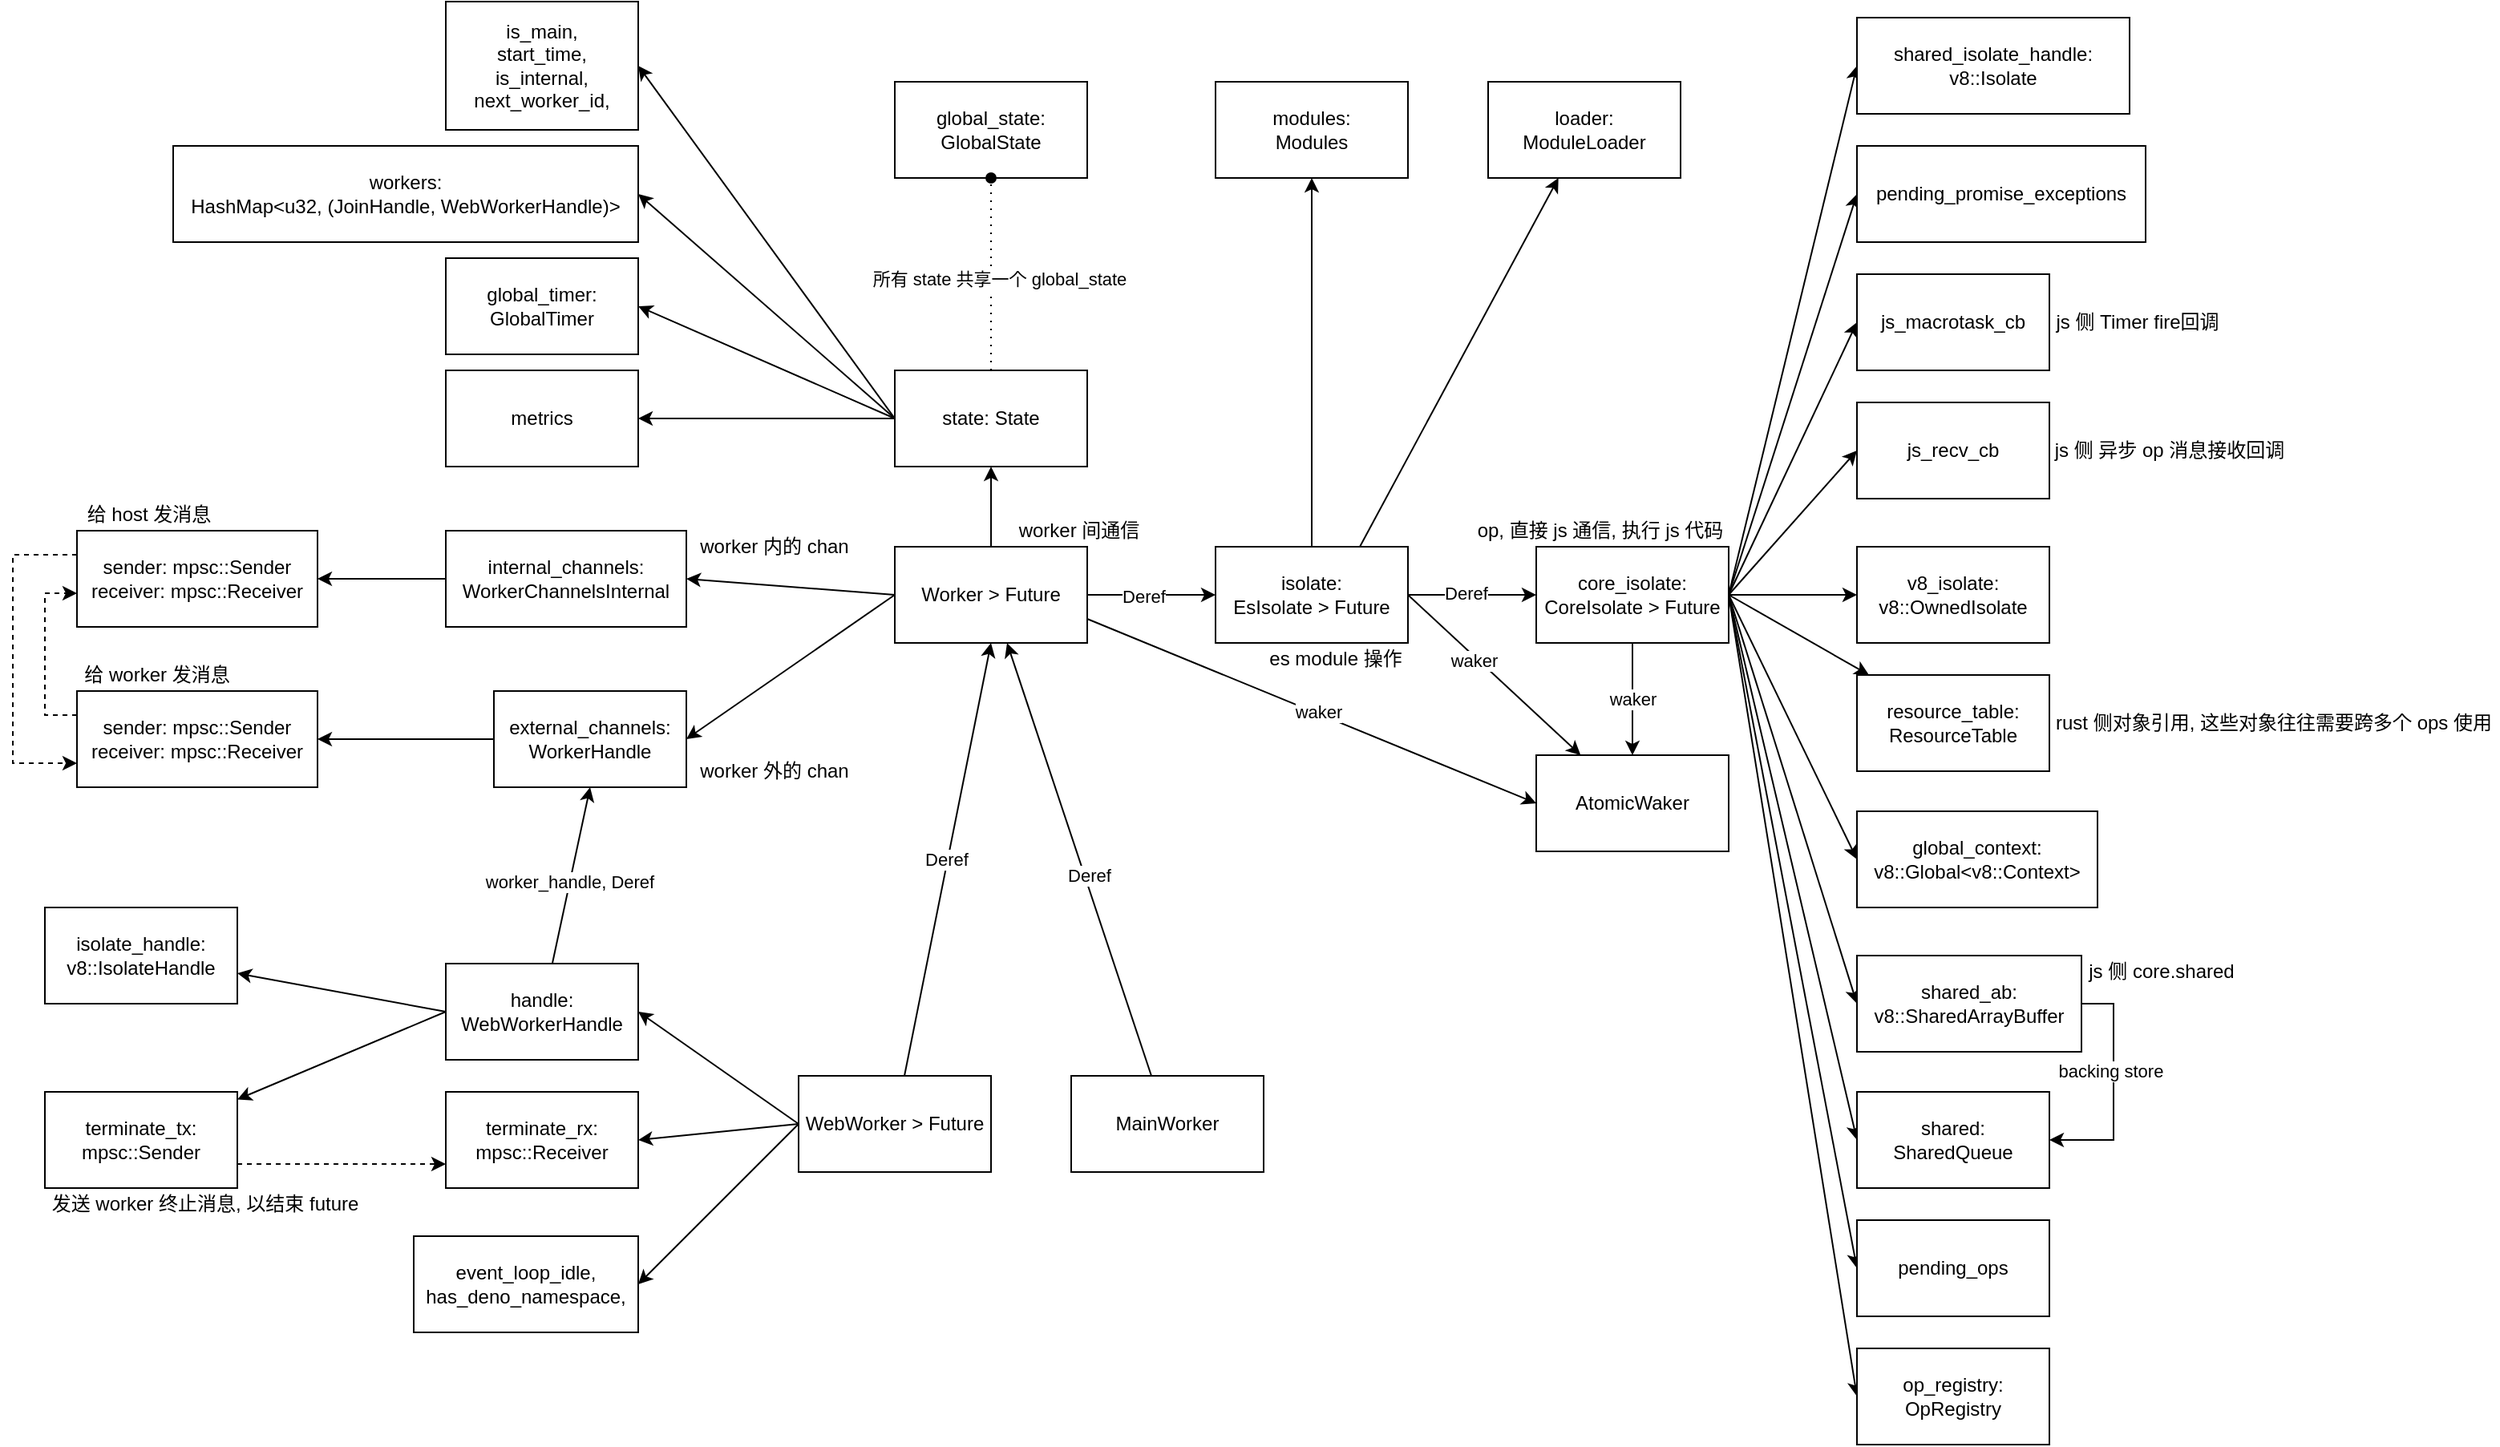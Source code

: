 <mxfile version="13.2.1" type="github">
  <diagram id="g0dbOOIlQTnFfYd_qdzW" name="第 1 页">
    <mxGraphModel dx="1869" dy="1843" grid="1" gridSize="10" guides="1" tooltips="1" connect="1" arrows="1" fold="1" page="1" pageScale="1" pageWidth="827" pageHeight="1169" math="0" shadow="0">
      <root>
        <mxCell id="0" />
        <mxCell id="1" parent="0" />
        <mxCell id="hD7Om0uuO97VEo5Bp-_T-1" value="global_state:&lt;br&gt;GlobalState" style="rounded=0;whiteSpace=wrap;html=1;" parent="1" vertex="1">
          <mxGeometry x="170" y="40" width="120" height="60" as="geometry" />
        </mxCell>
        <mxCell id="hD7Om0uuO97VEo5Bp-_T-7" style="orthogonalLoop=1;jettySize=auto;html=1;dashed=1;dashPattern=1 4;strokeWidth=1;endArrow=oval;endFill=1;rounded=1;" parent="1" source="hD7Om0uuO97VEo5Bp-_T-2" target="hD7Om0uuO97VEo5Bp-_T-1" edge="1">
          <mxGeometry relative="1" as="geometry" />
        </mxCell>
        <mxCell id="A5GxI49C1zS-vNtngI4n-1" value="所有 state 共享一个 global_state" style="edgeLabel;html=1;align=center;verticalAlign=middle;resizable=0;points=[];" parent="hD7Om0uuO97VEo5Bp-_T-7" vertex="1" connectable="0">
          <mxGeometry x="-0.05" y="-5" relative="1" as="geometry">
            <mxPoint as="offset" />
          </mxGeometry>
        </mxCell>
        <mxCell id="hD7Om0uuO97VEo5Bp-_T-28" value="" style="rounded=0;orthogonalLoop=1;jettySize=auto;html=1;" parent="1" source="hD7Om0uuO97VEo5Bp-_T-2" target="hD7Om0uuO97VEo5Bp-_T-27" edge="1">
          <mxGeometry relative="1" as="geometry" />
        </mxCell>
        <mxCell id="hD7Om0uuO97VEo5Bp-_T-34" style="rounded=0;orthogonalLoop=1;jettySize=auto;html=1;exitX=0;exitY=0.5;exitDx=0;exitDy=0;entryX=1;entryY=0.5;entryDx=0;entryDy=0;" parent="1" source="hD7Om0uuO97VEo5Bp-_T-2" target="hD7Om0uuO97VEo5Bp-_T-29" edge="1">
          <mxGeometry relative="1" as="geometry" />
        </mxCell>
        <mxCell id="hD7Om0uuO97VEo5Bp-_T-35" style="edgeStyle=none;rounded=0;orthogonalLoop=1;jettySize=auto;html=1;exitX=0;exitY=0.5;exitDx=0;exitDy=0;entryX=1;entryY=0.5;entryDx=0;entryDy=0;" parent="1" source="hD7Om0uuO97VEo5Bp-_T-2" target="hD7Om0uuO97VEo5Bp-_T-30" edge="1">
          <mxGeometry relative="1" as="geometry" />
        </mxCell>
        <mxCell id="hD7Om0uuO97VEo5Bp-_T-36" style="edgeStyle=none;rounded=0;orthogonalLoop=1;jettySize=auto;html=1;exitX=0;exitY=0.5;exitDx=0;exitDy=0;entryX=1;entryY=0.5;entryDx=0;entryDy=0;" parent="1" source="hD7Om0uuO97VEo5Bp-_T-2" target="hD7Om0uuO97VEo5Bp-_T-32" edge="1">
          <mxGeometry relative="1" as="geometry" />
        </mxCell>
        <mxCell id="hD7Om0uuO97VEo5Bp-_T-2" value="state: State" style="rounded=0;whiteSpace=wrap;html=1;" parent="1" vertex="1">
          <mxGeometry x="170" y="220" width="120" height="60" as="geometry" />
        </mxCell>
        <mxCell id="hD7Om0uuO97VEo5Bp-_T-27" value="metrics" style="rounded=0;whiteSpace=wrap;html=1;" parent="1" vertex="1">
          <mxGeometry x="-110" y="220" width="120" height="60" as="geometry" />
        </mxCell>
        <mxCell id="hD7Om0uuO97VEo5Bp-_T-10" style="rounded=0;orthogonalLoop=1;jettySize=auto;html=1;" parent="1" source="hD7Om0uuO97VEo5Bp-_T-4" target="hD7Om0uuO97VEo5Bp-_T-9" edge="1">
          <mxGeometry relative="1" as="geometry" />
        </mxCell>
        <mxCell id="hD7Om0uuO97VEo5Bp-_T-25" value="Deref" style="edgeLabel;html=1;align=center;verticalAlign=middle;resizable=0;points=[];" parent="hD7Om0uuO97VEo5Bp-_T-10" vertex="1" connectable="0">
          <mxGeometry x="-0.08" y="-2" relative="1" as="geometry">
            <mxPoint as="offset" />
          </mxGeometry>
        </mxCell>
        <mxCell id="hD7Om0uuO97VEo5Bp-_T-4" value="MainWorker" style="rounded=0;whiteSpace=wrap;html=1;" parent="1" vertex="1">
          <mxGeometry x="280" y="660" width="120" height="60" as="geometry" />
        </mxCell>
        <mxCell id="hD7Om0uuO97VEo5Bp-_T-12" style="rounded=0;orthogonalLoop=1;jettySize=auto;html=1;entryX=0.5;entryY=1;entryDx=0;entryDy=0;" parent="1" source="hD7Om0uuO97VEo5Bp-_T-9" target="hD7Om0uuO97VEo5Bp-_T-2" edge="1">
          <mxGeometry relative="1" as="geometry" />
        </mxCell>
        <mxCell id="hD7Om0uuO97VEo5Bp-_T-13" style="rounded=0;orthogonalLoop=1;jettySize=auto;html=1;exitX=1;exitY=0.5;exitDx=0;exitDy=0;" parent="1" source="hD7Om0uuO97VEo5Bp-_T-9" target="hD7Om0uuO97VEo5Bp-_T-14" edge="1">
          <mxGeometry relative="1" as="geometry">
            <mxPoint x="360" y="360" as="targetPoint" />
          </mxGeometry>
        </mxCell>
        <mxCell id="hD7Om0uuO97VEo5Bp-_T-26" value="Deref" style="edgeLabel;html=1;align=center;verticalAlign=middle;resizable=0;points=[];" parent="hD7Om0uuO97VEo5Bp-_T-13" vertex="1" connectable="0">
          <mxGeometry x="-0.125" y="-1" relative="1" as="geometry">
            <mxPoint as="offset" />
          </mxGeometry>
        </mxCell>
        <mxCell id="hD7Om0uuO97VEo5Bp-_T-16" value="" style="rounded=0;orthogonalLoop=1;jettySize=auto;html=1;exitX=0;exitY=0.5;exitDx=0;exitDy=0;entryX=1;entryY=0.5;entryDx=0;entryDy=0;" parent="1" source="hD7Om0uuO97VEo5Bp-_T-9" target="hD7Om0uuO97VEo5Bp-_T-15" edge="1">
          <mxGeometry relative="1" as="geometry" />
        </mxCell>
        <mxCell id="hD7Om0uuO97VEo5Bp-_T-17" style="rounded=0;orthogonalLoop=1;jettySize=auto;html=1;exitX=0;exitY=0.5;exitDx=0;exitDy=0;entryX=1;entryY=0.5;entryDx=0;entryDy=0;" parent="1" source="hD7Om0uuO97VEo5Bp-_T-9" target="hD7Om0uuO97VEo5Bp-_T-18" edge="1">
          <mxGeometry relative="1" as="geometry">
            <mxPoint x="100" y="440" as="targetPoint" />
          </mxGeometry>
        </mxCell>
        <mxCell id="hD7Om0uuO97VEo5Bp-_T-69" style="edgeStyle=none;rounded=0;orthogonalLoop=1;jettySize=auto;html=1;exitX=1;exitY=0.75;exitDx=0;exitDy=0;entryX=0;entryY=0.5;entryDx=0;entryDy=0;" parent="1" source="hD7Om0uuO97VEo5Bp-_T-9" target="hD7Om0uuO97VEo5Bp-_T-68" edge="1">
          <mxGeometry relative="1" as="geometry">
            <mxPoint x="380.588" y="430" as="targetPoint" />
          </mxGeometry>
        </mxCell>
        <mxCell id="hD7Om0uuO97VEo5Bp-_T-72" value="waker" style="edgeLabel;html=1;align=center;verticalAlign=middle;resizable=0;points=[];" parent="hD7Om0uuO97VEo5Bp-_T-69" vertex="1" connectable="0">
          <mxGeometry x="0.027" y="1" relative="1" as="geometry">
            <mxPoint as="offset" />
          </mxGeometry>
        </mxCell>
        <mxCell id="hD7Om0uuO97VEo5Bp-_T-9" value="Worker &amp;gt; Future" style="rounded=0;whiteSpace=wrap;html=1;" parent="1" vertex="1">
          <mxGeometry x="170" y="330" width="120" height="60" as="geometry" />
        </mxCell>
        <mxCell id="hD7Om0uuO97VEo5Bp-_T-20" value="" style="edgeStyle=none;rounded=0;orthogonalLoop=1;jettySize=auto;html=1;" parent="1" source="hD7Om0uuO97VEo5Bp-_T-15" target="hD7Om0uuO97VEo5Bp-_T-19" edge="1">
          <mxGeometry relative="1" as="geometry" />
        </mxCell>
        <mxCell id="hD7Om0uuO97VEo5Bp-_T-15" value="internal_channels:&lt;br&gt;WorkerChannelsInternal" style="rounded=0;whiteSpace=wrap;html=1;" parent="1" vertex="1">
          <mxGeometry x="-110" y="320" width="150" height="60" as="geometry" />
        </mxCell>
        <mxCell id="hD7Om0uuO97VEo5Bp-_T-58" style="edgeStyle=orthogonalEdgeStyle;rounded=0;orthogonalLoop=1;jettySize=auto;html=1;exitX=0;exitY=0.25;exitDx=0;exitDy=0;entryX=0;entryY=0.75;entryDx=0;entryDy=0;dashed=1;" parent="1" source="hD7Om0uuO97VEo5Bp-_T-19" target="hD7Om0uuO97VEo5Bp-_T-21" edge="1">
          <mxGeometry relative="1" as="geometry">
            <Array as="points">
              <mxPoint x="-380" y="335" />
              <mxPoint x="-380" y="465" />
            </Array>
          </mxGeometry>
        </mxCell>
        <mxCell id="hD7Om0uuO97VEo5Bp-_T-19" value="sender: mpsc::Sender&lt;br&gt;receiver: mpsc::Receiver" style="rounded=0;whiteSpace=wrap;html=1;" parent="1" vertex="1">
          <mxGeometry x="-340" y="320" width="150" height="60" as="geometry" />
        </mxCell>
        <mxCell id="hD7Om0uuO97VEo5Bp-_T-66" value="" style="edgeStyle=orthogonalEdgeStyle;rounded=0;orthogonalLoop=1;jettySize=auto;html=1;" parent="1" source="hD7Om0uuO97VEo5Bp-_T-14" target="hD7Om0uuO97VEo5Bp-_T-65" edge="1">
          <mxGeometry relative="1" as="geometry" />
        </mxCell>
        <mxCell id="hD7Om0uuO97VEo5Bp-_T-73" value="Deref" style="edgeLabel;html=1;align=center;verticalAlign=middle;resizable=0;points=[];" parent="hD7Om0uuO97VEo5Bp-_T-66" vertex="1" connectable="0">
          <mxGeometry x="-0.1" y="1" relative="1" as="geometry">
            <mxPoint as="offset" />
          </mxGeometry>
        </mxCell>
        <mxCell id="hD7Om0uuO97VEo5Bp-_T-67" style="rounded=0;orthogonalLoop=1;jettySize=auto;html=1;exitX=1;exitY=0.5;exitDx=0;exitDy=0;" parent="1" source="hD7Om0uuO97VEo5Bp-_T-14" target="hD7Om0uuO97VEo5Bp-_T-68" edge="1">
          <mxGeometry relative="1" as="geometry">
            <mxPoint x="560" y="450" as="targetPoint" />
          </mxGeometry>
        </mxCell>
        <mxCell id="hD7Om0uuO97VEo5Bp-_T-71" value="waker" style="edgeLabel;html=1;align=center;verticalAlign=middle;resizable=0;points=[];" parent="hD7Om0uuO97VEo5Bp-_T-67" vertex="1" connectable="0">
          <mxGeometry x="-0.22" y="-2" relative="1" as="geometry">
            <mxPoint as="offset" />
          </mxGeometry>
        </mxCell>
        <mxCell id="Ko-rPgLK9G_IWwCupDyg-9" value="" style="rounded=0;orthogonalLoop=1;jettySize=auto;html=1;" edge="1" parent="1" source="hD7Om0uuO97VEo5Bp-_T-14" target="Ko-rPgLK9G_IWwCupDyg-8">
          <mxGeometry relative="1" as="geometry" />
        </mxCell>
        <mxCell id="hD7Om0uuO97VEo5Bp-_T-14" value="isolate:&lt;br&gt;EsIsolate &amp;gt; Future" style="rounded=0;whiteSpace=wrap;html=1;" parent="1" vertex="1">
          <mxGeometry x="370" y="330" width="120" height="60" as="geometry" />
        </mxCell>
        <mxCell id="Ko-rPgLK9G_IWwCupDyg-8" value="modules:&lt;br&gt;Modules" style="rounded=0;whiteSpace=wrap;html=1;" vertex="1" parent="1">
          <mxGeometry x="370" y="40" width="120" height="60" as="geometry" />
        </mxCell>
        <mxCell id="hD7Om0uuO97VEo5Bp-_T-74" value="waker" style="edgeStyle=none;rounded=0;orthogonalLoop=1;jettySize=auto;html=1;entryX=0.5;entryY=0;entryDx=0;entryDy=0;" parent="1" source="hD7Om0uuO97VEo5Bp-_T-65" target="hD7Om0uuO97VEo5Bp-_T-68" edge="1">
          <mxGeometry relative="1" as="geometry" />
        </mxCell>
        <mxCell id="hD7Om0uuO97VEo5Bp-_T-76" value="" style="edgeStyle=none;rounded=0;orthogonalLoop=1;jettySize=auto;html=1;" parent="1" source="hD7Om0uuO97VEo5Bp-_T-65" target="hD7Om0uuO97VEo5Bp-_T-75" edge="1">
          <mxGeometry relative="1" as="geometry" />
        </mxCell>
        <mxCell id="hD7Om0uuO97VEo5Bp-_T-77" style="edgeStyle=none;rounded=0;orthogonalLoop=1;jettySize=auto;html=1;exitX=1;exitY=0.5;exitDx=0;exitDy=0;" parent="1" source="hD7Om0uuO97VEo5Bp-_T-65" target="hD7Om0uuO97VEo5Bp-_T-78" edge="1">
          <mxGeometry relative="1" as="geometry">
            <mxPoint x="770" y="430" as="targetPoint" />
          </mxGeometry>
        </mxCell>
        <mxCell id="hD7Om0uuO97VEo5Bp-_T-79" style="edgeStyle=none;rounded=0;orthogonalLoop=1;jettySize=auto;html=1;exitX=1;exitY=0.5;exitDx=0;exitDy=0;entryX=0;entryY=0.5;entryDx=0;entryDy=0;" parent="1" source="hD7Om0uuO97VEo5Bp-_T-65" target="hD7Om0uuO97VEo5Bp-_T-80" edge="1">
          <mxGeometry relative="1" as="geometry">
            <mxPoint x="770" y="520" as="targetPoint" />
          </mxGeometry>
        </mxCell>
        <mxCell id="hD7Om0uuO97VEo5Bp-_T-81" style="edgeStyle=none;rounded=0;orthogonalLoop=1;jettySize=auto;html=1;exitX=1;exitY=0.5;exitDx=0;exitDy=0;entryX=0;entryY=0.5;entryDx=0;entryDy=0;" parent="1" source="hD7Om0uuO97VEo5Bp-_T-65" target="hD7Om0uuO97VEo5Bp-_T-82" edge="1">
          <mxGeometry relative="1" as="geometry">
            <mxPoint x="760" y="610" as="targetPoint" />
          </mxGeometry>
        </mxCell>
        <mxCell id="hD7Om0uuO97VEo5Bp-_T-83" style="edgeStyle=none;rounded=0;orthogonalLoop=1;jettySize=auto;html=1;exitX=1;exitY=0.5;exitDx=0;exitDy=0;entryX=0;entryY=0.5;entryDx=0;entryDy=0;" parent="1" source="hD7Om0uuO97VEo5Bp-_T-65" target="hD7Om0uuO97VEo5Bp-_T-84" edge="1">
          <mxGeometry relative="1" as="geometry">
            <mxPoint x="770" y="280" as="targetPoint" />
          </mxGeometry>
        </mxCell>
        <mxCell id="hD7Om0uuO97VEo5Bp-_T-86" style="edgeStyle=none;rounded=0;orthogonalLoop=1;jettySize=auto;html=1;exitX=1;exitY=0.5;exitDx=0;exitDy=0;entryX=0;entryY=0.5;entryDx=0;entryDy=0;" parent="1" source="hD7Om0uuO97VEo5Bp-_T-65" target="hD7Om0uuO97VEo5Bp-_T-85" edge="1">
          <mxGeometry relative="1" as="geometry" />
        </mxCell>
        <mxCell id="hD7Om0uuO97VEo5Bp-_T-87" style="edgeStyle=none;rounded=0;orthogonalLoop=1;jettySize=auto;html=1;exitX=1;exitY=0.5;exitDx=0;exitDy=0;entryX=0;entryY=0.5;entryDx=0;entryDy=0;" parent="1" source="hD7Om0uuO97VEo5Bp-_T-65" target="hD7Om0uuO97VEo5Bp-_T-88" edge="1">
          <mxGeometry relative="1" as="geometry">
            <mxPoint x="770" y="750" as="targetPoint" />
          </mxGeometry>
        </mxCell>
        <mxCell id="hD7Om0uuO97VEo5Bp-_T-93" style="edgeStyle=none;rounded=0;orthogonalLoop=1;jettySize=auto;html=1;exitX=1;exitY=0.5;exitDx=0;exitDy=0;entryX=0;entryY=0.5;entryDx=0;entryDy=0;" parent="1" source="hD7Om0uuO97VEo5Bp-_T-65" target="hD7Om0uuO97VEo5Bp-_T-89" edge="1">
          <mxGeometry relative="1" as="geometry" />
        </mxCell>
        <mxCell id="hD7Om0uuO97VEo5Bp-_T-94" style="edgeStyle=none;rounded=0;orthogonalLoop=1;jettySize=auto;html=1;exitX=1;exitY=0.5;exitDx=0;exitDy=0;entryX=0;entryY=0.5;entryDx=0;entryDy=0;" parent="1" source="hD7Om0uuO97VEo5Bp-_T-65" target="hD7Om0uuO97VEo5Bp-_T-90" edge="1">
          <mxGeometry relative="1" as="geometry" />
        </mxCell>
        <mxCell id="hD7Om0uuO97VEo5Bp-_T-95" style="edgeStyle=none;rounded=0;orthogonalLoop=1;jettySize=auto;html=1;exitX=1;exitY=0.5;exitDx=0;exitDy=0;entryX=0;entryY=0.5;entryDx=0;entryDy=0;" parent="1" source="hD7Om0uuO97VEo5Bp-_T-65" target="hD7Om0uuO97VEo5Bp-_T-91" edge="1">
          <mxGeometry relative="1" as="geometry" />
        </mxCell>
        <mxCell id="hD7Om0uuO97VEo5Bp-_T-96" style="edgeStyle=none;rounded=0;orthogonalLoop=1;jettySize=auto;html=1;exitX=1;exitY=0.5;exitDx=0;exitDy=0;entryX=0;entryY=0.5;entryDx=0;entryDy=0;" parent="1" source="hD7Om0uuO97VEo5Bp-_T-65" target="hD7Om0uuO97VEo5Bp-_T-92" edge="1">
          <mxGeometry relative="1" as="geometry" />
        </mxCell>
        <mxCell id="hD7Om0uuO97VEo5Bp-_T-65" value="core_isolate: &lt;br&gt;CoreIsolate &amp;gt; Future" style="rounded=0;whiteSpace=wrap;html=1;" parent="1" vertex="1">
          <mxGeometry x="570" y="330" width="120" height="60" as="geometry" />
        </mxCell>
        <mxCell id="hD7Om0uuO97VEo5Bp-_T-75" value="v8_isolate: &lt;br&gt;v8::OwnedIsolate" style="rounded=0;whiteSpace=wrap;html=1;" parent="1" vertex="1">
          <mxGeometry x="770" y="330" width="120" height="60" as="geometry" />
        </mxCell>
        <mxCell id="hD7Om0uuO97VEo5Bp-_T-22" value="" style="edgeStyle=none;rounded=0;orthogonalLoop=1;jettySize=auto;html=1;" parent="1" source="hD7Om0uuO97VEo5Bp-_T-18" target="hD7Om0uuO97VEo5Bp-_T-21" edge="1">
          <mxGeometry relative="1" as="geometry" />
        </mxCell>
        <mxCell id="hD7Om0uuO97VEo5Bp-_T-18" value="external_channels:&lt;br&gt;WorkerHandle" style="rounded=0;whiteSpace=wrap;html=1;" parent="1" vertex="1">
          <mxGeometry x="-80" y="420" width="120" height="60" as="geometry" />
        </mxCell>
        <mxCell id="hD7Om0uuO97VEo5Bp-_T-59" style="edgeStyle=orthogonalEdgeStyle;rounded=0;orthogonalLoop=1;jettySize=auto;html=1;exitX=0;exitY=0.25;exitDx=0;exitDy=0;entryX=0;entryY=0.65;entryDx=0;entryDy=0;entryPerimeter=0;dashed=1;" parent="1" source="hD7Om0uuO97VEo5Bp-_T-21" target="hD7Om0uuO97VEo5Bp-_T-19" edge="1">
          <mxGeometry relative="1" as="geometry" />
        </mxCell>
        <mxCell id="hD7Om0uuO97VEo5Bp-_T-21" value="sender: mpsc::Sender&lt;br&gt;receiver: mpsc::Receiver" style="rounded=0;whiteSpace=wrap;html=1;" parent="1" vertex="1">
          <mxGeometry x="-340" y="420" width="150" height="60" as="geometry" />
        </mxCell>
        <mxCell id="hD7Om0uuO97VEo5Bp-_T-29" value="global_timer: &lt;br&gt;GlobalTimer" style="rounded=0;whiteSpace=wrap;html=1;" parent="1" vertex="1">
          <mxGeometry x="-110" y="150" width="120" height="60" as="geometry" />
        </mxCell>
        <mxCell id="hD7Om0uuO97VEo5Bp-_T-30" value="workers:&lt;br&gt;HashMap&amp;lt;u32, (JoinHandle, WebWorkerHandle)&amp;gt;" style="rounded=0;whiteSpace=wrap;html=1;" parent="1" vertex="1">
          <mxGeometry x="-280" y="80" width="290" height="60" as="geometry" />
        </mxCell>
        <mxCell id="hD7Om0uuO97VEo5Bp-_T-32" value="is_main,&lt;br&gt;start_time,&lt;br&gt;is_internal,&lt;br&gt;next_worker_id," style="rounded=0;whiteSpace=wrap;html=1;" parent="1" vertex="1">
          <mxGeometry x="-110" y="-10" width="120" height="80" as="geometry" />
        </mxCell>
        <mxCell id="hD7Om0uuO97VEo5Bp-_T-39" value="" style="edgeStyle=none;rounded=0;orthogonalLoop=1;jettySize=auto;html=1;entryX=0.5;entryY=1;entryDx=0;entryDy=0;" parent="1" source="hD7Om0uuO97VEo5Bp-_T-37" target="hD7Om0uuO97VEo5Bp-_T-9" edge="1">
          <mxGeometry relative="1" as="geometry">
            <mxPoint x="230" y="680" as="targetPoint" />
          </mxGeometry>
        </mxCell>
        <mxCell id="hD7Om0uuO97VEo5Bp-_T-40" value="Deref" style="edgeLabel;html=1;align=center;verticalAlign=middle;resizable=0;points=[];" parent="hD7Om0uuO97VEo5Bp-_T-39" vertex="1" connectable="0">
          <mxGeometry y="1" relative="1" as="geometry">
            <mxPoint as="offset" />
          </mxGeometry>
        </mxCell>
        <mxCell id="hD7Om0uuO97VEo5Bp-_T-42" value="" style="edgeStyle=none;rounded=0;orthogonalLoop=1;jettySize=auto;html=1;exitX=0;exitY=0.5;exitDx=0;exitDy=0;entryX=1;entryY=0.5;entryDx=0;entryDy=0;" parent="1" source="hD7Om0uuO97VEo5Bp-_T-37" target="hD7Om0uuO97VEo5Bp-_T-41" edge="1">
          <mxGeometry relative="1" as="geometry" />
        </mxCell>
        <mxCell id="hD7Om0uuO97VEo5Bp-_T-43" style="edgeStyle=none;rounded=0;orthogonalLoop=1;jettySize=auto;html=1;exitX=0;exitY=0.5;exitDx=0;exitDy=0;entryX=1;entryY=0.5;entryDx=0;entryDy=0;" parent="1" source="hD7Om0uuO97VEo5Bp-_T-37" target="hD7Om0uuO97VEo5Bp-_T-44" edge="1">
          <mxGeometry relative="1" as="geometry">
            <mxPoint x="-30" y="720" as="targetPoint" />
          </mxGeometry>
        </mxCell>
        <mxCell id="hD7Om0uuO97VEo5Bp-_T-45" style="edgeStyle=none;rounded=0;orthogonalLoop=1;jettySize=auto;html=1;exitX=0;exitY=0.5;exitDx=0;exitDy=0;entryX=1;entryY=0.5;entryDx=0;entryDy=0;" parent="1" source="hD7Om0uuO97VEo5Bp-_T-37" target="hD7Om0uuO97VEo5Bp-_T-46" edge="1">
          <mxGeometry relative="1" as="geometry">
            <mxPoint x="-30" y="570" as="targetPoint" />
          </mxGeometry>
        </mxCell>
        <mxCell id="hD7Om0uuO97VEo5Bp-_T-37" value="WebWorker &amp;gt; Future" style="rounded=0;whiteSpace=wrap;html=1;" parent="1" vertex="1">
          <mxGeometry x="110" y="660" width="120" height="60" as="geometry" />
        </mxCell>
        <mxCell id="hD7Om0uuO97VEo5Bp-_T-41" value="terminate_rx:&lt;br&gt;mpsc::Receiver" style="rounded=0;whiteSpace=wrap;html=1;" parent="1" vertex="1">
          <mxGeometry x="-110" y="670" width="120" height="60" as="geometry" />
        </mxCell>
        <mxCell id="hD7Om0uuO97VEo5Bp-_T-49" style="edgeStyle=none;rounded=0;orthogonalLoop=1;jettySize=auto;html=1;exitX=0;exitY=0.5;exitDx=0;exitDy=0;" parent="1" source="hD7Om0uuO97VEo5Bp-_T-44" target="hD7Om0uuO97VEo5Bp-_T-50" edge="1">
          <mxGeometry relative="1" as="geometry">
            <mxPoint x="-190" y="840" as="targetPoint" />
          </mxGeometry>
        </mxCell>
        <mxCell id="hD7Om0uuO97VEo5Bp-_T-51" style="edgeStyle=none;rounded=0;orthogonalLoop=1;jettySize=auto;html=1;exitX=0;exitY=0.5;exitDx=0;exitDy=0;" parent="1" source="hD7Om0uuO97VEo5Bp-_T-44" target="hD7Om0uuO97VEo5Bp-_T-52" edge="1">
          <mxGeometry relative="1" as="geometry">
            <mxPoint x="-200" y="700" as="targetPoint" />
          </mxGeometry>
        </mxCell>
        <mxCell id="hD7Om0uuO97VEo5Bp-_T-57" style="edgeStyle=none;rounded=0;orthogonalLoop=1;jettySize=auto;html=1;entryX=0.5;entryY=1;entryDx=0;entryDy=0;" parent="1" source="hD7Om0uuO97VEo5Bp-_T-44" target="hD7Om0uuO97VEo5Bp-_T-18" edge="1">
          <mxGeometry relative="1" as="geometry" />
        </mxCell>
        <mxCell id="hD7Om0uuO97VEo5Bp-_T-60" value="worker_handle, Deref" style="edgeLabel;html=1;align=center;verticalAlign=middle;resizable=0;points=[];" parent="hD7Om0uuO97VEo5Bp-_T-57" vertex="1" connectable="0">
          <mxGeometry x="-0.078" y="1" relative="1" as="geometry">
            <mxPoint as="offset" />
          </mxGeometry>
        </mxCell>
        <mxCell id="hD7Om0uuO97VEo5Bp-_T-44" value="handle:&lt;br&gt;WebWorkerHandle" style="rounded=0;whiteSpace=wrap;html=1;" parent="1" vertex="1">
          <mxGeometry x="-110" y="590" width="120" height="60" as="geometry" />
        </mxCell>
        <mxCell id="hD7Om0uuO97VEo5Bp-_T-46" value="event_loop_idle,&lt;br&gt;has_deno_namespace," style="rounded=0;whiteSpace=wrap;html=1;" parent="1" vertex="1">
          <mxGeometry x="-130" y="760" width="140" height="60" as="geometry" />
        </mxCell>
        <mxCell id="hD7Om0uuO97VEo5Bp-_T-50" value="isolate_handle:&lt;br&gt;v8::IsolateHandle" style="rounded=0;whiteSpace=wrap;html=1;" parent="1" vertex="1">
          <mxGeometry x="-360" y="555" width="120" height="60" as="geometry" />
        </mxCell>
        <mxCell id="hD7Om0uuO97VEo5Bp-_T-54" style="edgeStyle=none;rounded=0;orthogonalLoop=1;jettySize=auto;html=1;exitX=1;exitY=0.75;exitDx=0;exitDy=0;entryX=0;entryY=0.75;entryDx=0;entryDy=0;dashed=1;" parent="1" source="hD7Om0uuO97VEo5Bp-_T-52" target="hD7Om0uuO97VEo5Bp-_T-41" edge="1">
          <mxGeometry relative="1" as="geometry" />
        </mxCell>
        <mxCell id="hD7Om0uuO97VEo5Bp-_T-52" value="terminate_tx:&lt;br&gt;mpsc::Sender" style="rounded=0;whiteSpace=wrap;html=1;" parent="1" vertex="1">
          <mxGeometry x="-360" y="670" width="120" height="60" as="geometry" />
        </mxCell>
        <mxCell id="hD7Om0uuO97VEo5Bp-_T-61" value="给 worker 发消息" style="text;html=1;strokeColor=none;fillColor=none;align=center;verticalAlign=middle;whiteSpace=wrap;rounded=0;" parent="1" vertex="1">
          <mxGeometry x="-340" y="400" width="100" height="20" as="geometry" />
        </mxCell>
        <mxCell id="hD7Om0uuO97VEo5Bp-_T-62" value="给 host 发消息" style="text;html=1;strokeColor=none;fillColor=none;align=center;verticalAlign=middle;whiteSpace=wrap;rounded=0;" parent="1" vertex="1">
          <mxGeometry x="-340" y="300" width="90" height="20" as="geometry" />
        </mxCell>
        <mxCell id="hD7Om0uuO97VEo5Bp-_T-63" value="发送 worker 终止消息, 以结束 future" style="text;html=1;strokeColor=none;fillColor=none;align=center;verticalAlign=middle;whiteSpace=wrap;rounded=0;" parent="1" vertex="1">
          <mxGeometry x="-360" y="730" width="200" height="20" as="geometry" />
        </mxCell>
        <mxCell id="hD7Om0uuO97VEo5Bp-_T-68" value="AtomicWaker" style="rounded=0;whiteSpace=wrap;html=1;" parent="1" vertex="1">
          <mxGeometry x="570" y="460" width="120" height="60" as="geometry" />
        </mxCell>
        <mxCell id="hD7Om0uuO97VEo5Bp-_T-78" value="resource_table:&lt;br&gt;ResourceTable" style="rounded=0;whiteSpace=wrap;html=1;" parent="1" vertex="1">
          <mxGeometry x="770" y="410" width="120" height="60" as="geometry" />
        </mxCell>
        <mxCell id="hD7Om0uuO97VEo5Bp-_T-80" value="global_context:&lt;br&gt;v8::Global&amp;lt;v8::Context&amp;gt;" style="rounded=0;whiteSpace=wrap;html=1;" parent="1" vertex="1">
          <mxGeometry x="770" y="495" width="150" height="60" as="geometry" />
        </mxCell>
        <mxCell id="Ko-rPgLK9G_IWwCupDyg-2" style="edgeStyle=orthogonalEdgeStyle;rounded=0;orthogonalLoop=1;jettySize=auto;html=1;entryX=1;entryY=0.5;entryDx=0;entryDy=0;exitX=1;exitY=0.5;exitDx=0;exitDy=0;" edge="1" parent="1" source="hD7Om0uuO97VEo5Bp-_T-82" target="hD7Om0uuO97VEo5Bp-_T-88">
          <mxGeometry relative="1" as="geometry" />
        </mxCell>
        <mxCell id="Ko-rPgLK9G_IWwCupDyg-3" value="backing store" style="edgeLabel;html=1;align=center;verticalAlign=middle;resizable=0;points=[];" vertex="1" connectable="0" parent="Ko-rPgLK9G_IWwCupDyg-2">
          <mxGeometry x="-0.145" y="-2" relative="1" as="geometry">
            <mxPoint as="offset" />
          </mxGeometry>
        </mxCell>
        <mxCell id="hD7Om0uuO97VEo5Bp-_T-82" value="shared_ab:&lt;br&gt;v8::SharedArrayBuffer" style="rounded=0;whiteSpace=wrap;html=1;" parent="1" vertex="1">
          <mxGeometry x="770" y="585" width="140" height="60" as="geometry" />
        </mxCell>
        <mxCell id="hD7Om0uuO97VEo5Bp-_T-84" value="js_recv_cb" style="rounded=0;whiteSpace=wrap;html=1;" parent="1" vertex="1">
          <mxGeometry x="770" y="240" width="120" height="60" as="geometry" />
        </mxCell>
        <mxCell id="hD7Om0uuO97VEo5Bp-_T-85" value="js_macrotask_cb" style="rounded=0;whiteSpace=wrap;html=1;" parent="1" vertex="1">
          <mxGeometry x="770" y="160" width="120" height="60" as="geometry" />
        </mxCell>
        <mxCell id="hD7Om0uuO97VEo5Bp-_T-88" value="shared: &lt;br&gt;SharedQueue" style="rounded=0;whiteSpace=wrap;html=1;" parent="1" vertex="1">
          <mxGeometry x="770" y="670" width="120" height="60" as="geometry" />
        </mxCell>
        <mxCell id="hD7Om0uuO97VEo5Bp-_T-89" value="pending_promise_exceptions" style="rounded=0;whiteSpace=wrap;html=1;" parent="1" vertex="1">
          <mxGeometry x="770" y="80" width="180" height="60" as="geometry" />
        </mxCell>
        <mxCell id="hD7Om0uuO97VEo5Bp-_T-90" value="shared_isolate_handle:&lt;br&gt;v8::Isolate" style="rounded=0;whiteSpace=wrap;html=1;" parent="1" vertex="1">
          <mxGeometry x="770" width="170" height="60" as="geometry" />
        </mxCell>
        <mxCell id="hD7Om0uuO97VEo5Bp-_T-91" value="pending_ops" style="rounded=0;whiteSpace=wrap;html=1;" parent="1" vertex="1">
          <mxGeometry x="770" y="750" width="120" height="60" as="geometry" />
        </mxCell>
        <mxCell id="hD7Om0uuO97VEo5Bp-_T-92" value="op_registry:&lt;br&gt;OpRegistry" style="rounded=0;whiteSpace=wrap;html=1;" parent="1" vertex="1">
          <mxGeometry x="770" y="830" width="120" height="60" as="geometry" />
        </mxCell>
        <mxCell id="A5GxI49C1zS-vNtngI4n-3" value="worker 内的 chan" style="text;html=1;strokeColor=none;fillColor=none;align=center;verticalAlign=middle;whiteSpace=wrap;rounded=0;" parent="1" vertex="1">
          <mxGeometry x="40" y="320" width="110" height="20" as="geometry" />
        </mxCell>
        <mxCell id="A5GxI49C1zS-vNtngI4n-6" value="worker 外的 chan" style="text;html=1;strokeColor=none;fillColor=none;align=center;verticalAlign=middle;whiteSpace=wrap;rounded=0;" parent="1" vertex="1">
          <mxGeometry x="40" y="460" width="110" height="20" as="geometry" />
        </mxCell>
        <mxCell id="A5GxI49C1zS-vNtngI4n-9" value="js 侧 Timer fire回调" style="text;html=1;strokeColor=none;fillColor=none;align=center;verticalAlign=middle;whiteSpace=wrap;rounded=0;" parent="1" vertex="1">
          <mxGeometry x="890" y="180" width="110" height="20" as="geometry" />
        </mxCell>
        <mxCell id="A5GxI49C1zS-vNtngI4n-10" value="js 侧 异步 op 消息接收回调" style="text;html=1;strokeColor=none;fillColor=none;align=center;verticalAlign=middle;whiteSpace=wrap;rounded=0;" parent="1" vertex="1">
          <mxGeometry x="890" y="260" width="150" height="20" as="geometry" />
        </mxCell>
        <mxCell id="Ko-rPgLK9G_IWwCupDyg-1" value="rust 侧对象引用, 这些对象往往需要跨多个 ops 使用" style="text;html=1;strokeColor=none;fillColor=none;align=center;verticalAlign=middle;whiteSpace=wrap;rounded=0;" vertex="1" parent="1">
          <mxGeometry x="890" y="430" width="280" height="20" as="geometry" />
        </mxCell>
        <mxCell id="Ko-rPgLK9G_IWwCupDyg-4" value="js 侧 core.shared" style="text;html=1;strokeColor=none;fillColor=none;align=center;verticalAlign=middle;whiteSpace=wrap;rounded=0;" vertex="1" parent="1">
          <mxGeometry x="910" y="585" width="100" height="20" as="geometry" />
        </mxCell>
        <mxCell id="Ko-rPgLK9G_IWwCupDyg-10" style="rounded=0;orthogonalLoop=1;jettySize=auto;html=1;exitX=0.75;exitY=0;exitDx=0;exitDy=0;" edge="1" parent="1" source="hD7Om0uuO97VEo5Bp-_T-14" target="Ko-rPgLK9G_IWwCupDyg-11">
          <mxGeometry relative="1" as="geometry">
            <mxPoint x="520" y="220" as="targetPoint" />
            <mxPoint x="470" y="300" as="sourcePoint" />
          </mxGeometry>
        </mxCell>
        <mxCell id="Ko-rPgLK9G_IWwCupDyg-5" value="es module 操作" style="text;html=1;strokeColor=none;fillColor=none;align=center;verticalAlign=middle;whiteSpace=wrap;rounded=0;" vertex="1" parent="1">
          <mxGeometry x="400" y="390" width="90" height="20" as="geometry" />
        </mxCell>
        <mxCell id="Ko-rPgLK9G_IWwCupDyg-6" value="op, 直接 js 通信, 执行 js 代码" style="text;html=1;strokeColor=none;fillColor=none;align=center;verticalAlign=middle;whiteSpace=wrap;rounded=0;" vertex="1" parent="1">
          <mxGeometry x="530" y="310" width="160" height="20" as="geometry" />
        </mxCell>
        <mxCell id="Ko-rPgLK9G_IWwCupDyg-7" value="worker 间通信" style="text;html=1;strokeColor=none;fillColor=none;align=center;verticalAlign=middle;whiteSpace=wrap;rounded=0;" vertex="1" parent="1">
          <mxGeometry x="240" y="310" width="90" height="20" as="geometry" />
        </mxCell>
        <mxCell id="Ko-rPgLK9G_IWwCupDyg-11" value="loader:&lt;br&gt;ModuleLoader" style="rounded=0;whiteSpace=wrap;html=1;" vertex="1" parent="1">
          <mxGeometry x="540" y="40" width="120" height="60" as="geometry" />
        </mxCell>
      </root>
    </mxGraphModel>
  </diagram>
</mxfile>

